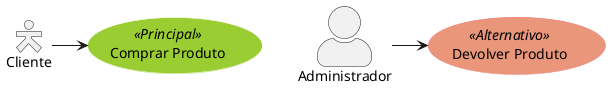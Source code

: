 @startuml

skinparam usecase {
    BackgroundColor<< Principal >> YellowGreen
    BorderColor<< Principal >> DargGreen
    BackgroundColor<< Alternativo >> DarkSalmon
    BorderColor<< Alternativo >> LightCoral
    FontSize 14
    FontColor Black
}

skinparam actorStyle hollow
actor Cliente

skinparam actorStyle awesome
:Administrador: as Admin

(Comprar Produto) << Principal >>
(Devolver Produto) << Alternativo >>

Cliente -> (Comprar Produto)
Admin -> (Devolver Produto)
@enduml
